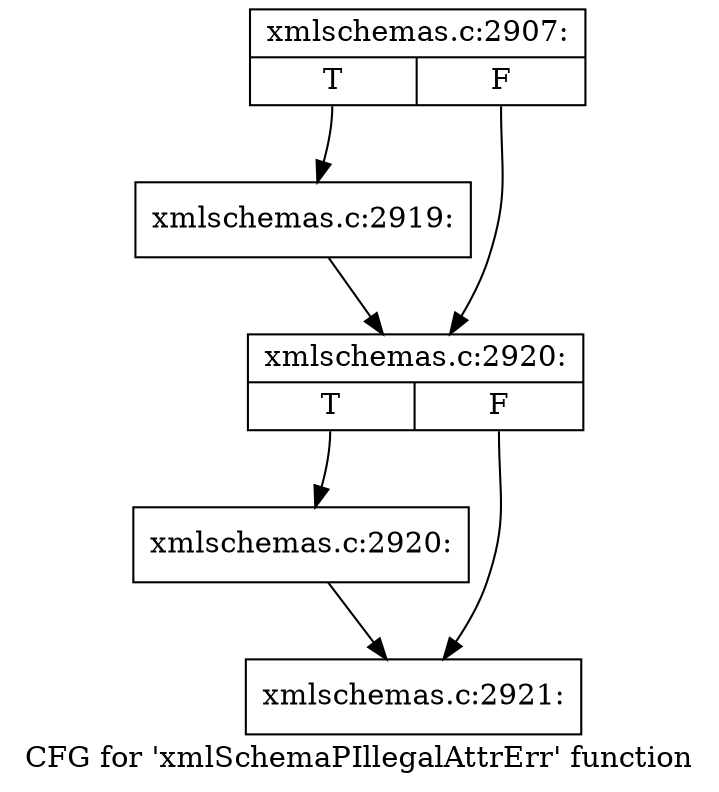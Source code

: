 digraph "CFG for 'xmlSchemaPIllegalAttrErr' function" {
	label="CFG for 'xmlSchemaPIllegalAttrErr' function";

	Node0x55d025f99bd0 [shape=record,label="{xmlschemas.c:2907:|{<s0>T|<s1>F}}"];
	Node0x55d025f99bd0:s0 -> Node0x55d025f9c730;
	Node0x55d025f99bd0:s1 -> Node0x55d025f9c780;
	Node0x55d025f9c730 [shape=record,label="{xmlschemas.c:2919:}"];
	Node0x55d025f9c730 -> Node0x55d025f9c780;
	Node0x55d025f9c780 [shape=record,label="{xmlschemas.c:2920:|{<s0>T|<s1>F}}"];
	Node0x55d025f9c780:s0 -> Node0x55d025f9cbb0;
	Node0x55d025f9c780:s1 -> Node0x55d025f9cc00;
	Node0x55d025f9cbb0 [shape=record,label="{xmlschemas.c:2920:}"];
	Node0x55d025f9cbb0 -> Node0x55d025f9cc00;
	Node0x55d025f9cc00 [shape=record,label="{xmlschemas.c:2921:}"];
}
